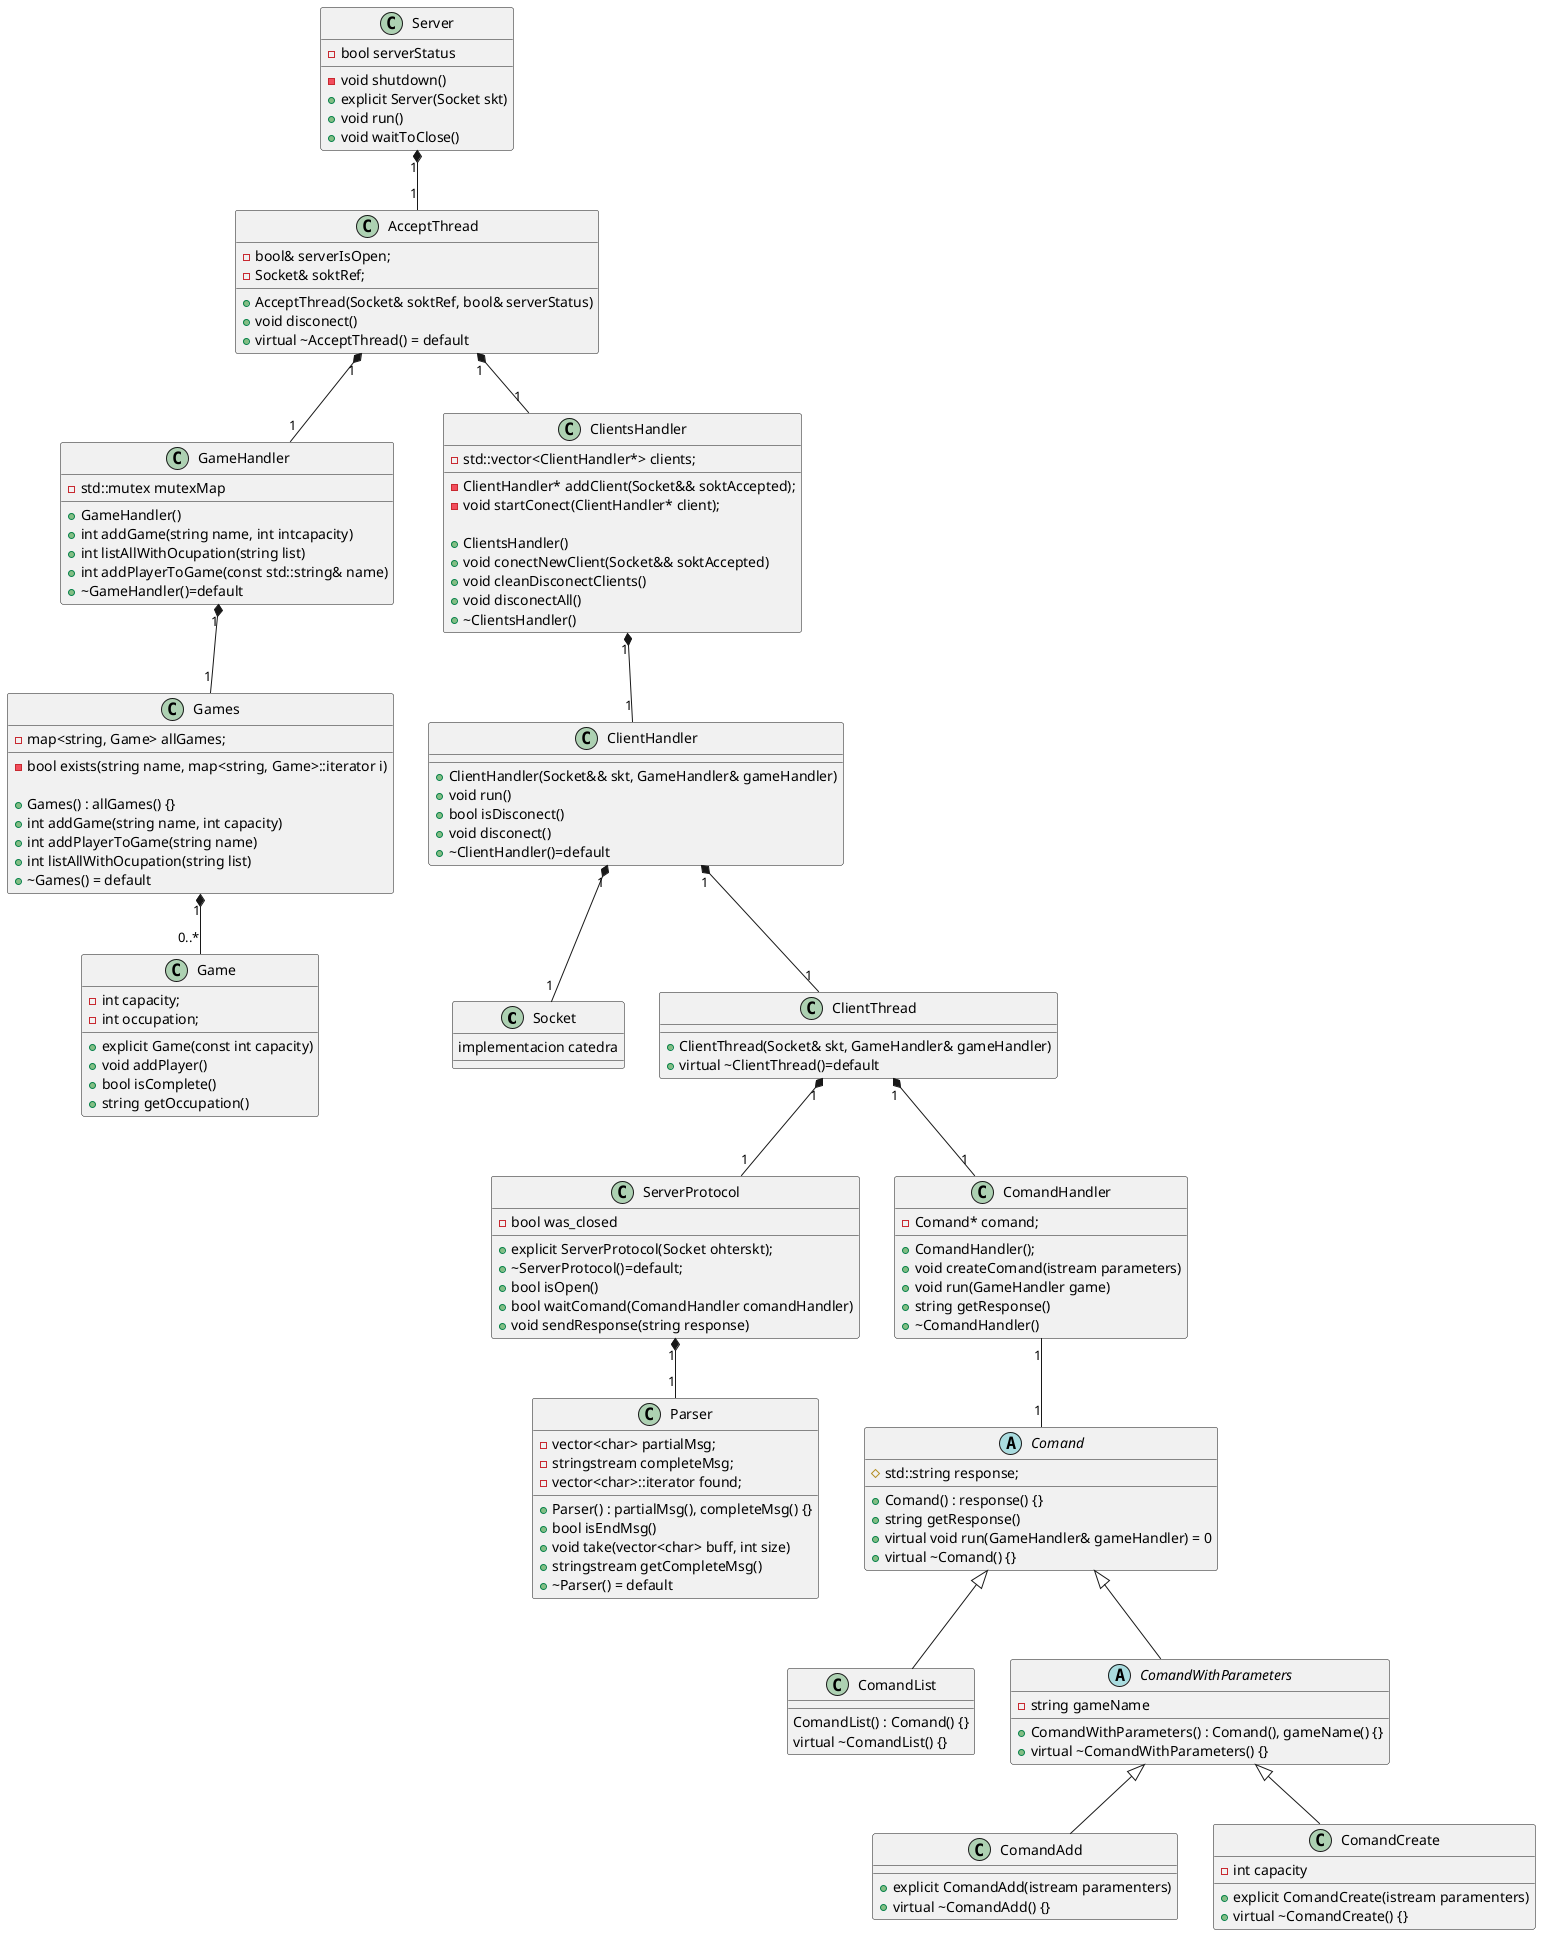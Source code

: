 @startuml
'https://plantuml.com/class-diagram

class Socket{
implementacion catedra
}
class AcceptThread {
  -bool& serverIsOpen;
  -Socket& soktRef;

 + AcceptThread(Socket& soktRef, bool& serverStatus)
 + void disconect()
  +virtual ~AcceptThread() = default
}
class ClientHandler {
+  ClientHandler(Socket&& skt, GameHandler& gameHandler)
+  void run()
+  bool isDisconect()
+  void disconect()
+  ~ClientHandler()=default
}
class ServerProtocol {
-  bool was_closed

  +explicit ServerProtocol(Socket ohterskt);
  +~ServerProtocol()=default;
  +bool isOpen()
  +bool waitComand(ComandHandler comandHandler)
  +void sendResponse(string response)
}
class Server {
 -bool serverStatus
  -void shutdown()
  +explicit Server(Socket skt)
  +void run()
  +void waitToClose()
}
class Game {
 - int capacity;
-  int occupation;
+explicit Game(const int capacity)
  +void addPlayer()
  +bool isComplete()
  +string getOccupation()
}
class GameHandler {
-  std::mutex mutexMap

  +GameHandler()
  +int addGame(string name, int intcapacity)
  +int listAllWithOcupation(string list)
  +int addPlayerToGame(const std::string& name)
  +~GameHandler()=default
}
class Games {
  -map<string, Game> allGames;
  -bool exists(string name, map<string, Game>::iterator i)

 + Games() : allGames() {}
 + int addGame(string name, int capacity)
 + int addPlayerToGame(string name)
 + int listAllWithOcupation(string list)
 + ~Games() = default
}
class ComandHandler {
-  Comand* comand;

  +ComandHandler();
  +void createComand(istream parameters)
  +void run(GameHandler game)
  +string getResponse()
  +~ComandHandler()
}
class Parser {
- vector<char> partialMsg;
- stringstream completeMsg;
- vector<char>::iterator found;

  +Parser() : partialMsg(), completeMsg() {}
  +bool isEndMsg()
  +void take(vector<char> buff, int size)
  +stringstream getCompleteMsg()
  +~Parser() = default
}
class ClientThread {
  +ClientThread(Socket& skt, GameHandler& gameHandler)
  +virtual ~ClientThread()=default
}


abstract class Comand {
#  std::string response;

  +Comand() : response() {}
  +string getResponse()
  +virtual void run(GameHandler& gameHandler) = 0
 + virtual ~Comand() {}
}
class ComandList{
  ComandList() : Comand() {}
  virtual ~ComandList() {}
}

abstract class ComandWithParameters {
-string gameName

+  ComandWithParameters() : Comand(), gameName() {}
 + virtual ~ComandWithParameters() {}
}

class ComandAdd {
+explicit ComandAdd(istream paramenters)
+ virtual ~ComandAdd() {}
 }
class ClientsHandler {
  -std::vector<ClientHandler*> clients;

  -ClientHandler* addClient(Socket&& soktAccepted);
  -void startConect(ClientHandler* client);

  +ClientsHandler()
  +void conectNewClient(Socket&& soktAccepted)
  +void cleanDisconectClients()
  +void disconectAll()
  +~ClientsHandler()
}
class ComandCreate {
-  int capacity
+  explicit ComandCreate(istream paramenters)
+  virtual ~ComandCreate() {}
}

ClientHandler "1"*--"1"Socket
ServerProtocol "1"*--"1"Parser
ClientsHandler "1"*--"1"ClientHandler
ClientHandler "1"*--"1"ClientThread
ClientThread "1"*--"1" ServerProtocol
AcceptThread "1"*--"1" GameHandler
AcceptThread "1"*--"1" ClientsHandler
ComandHandler "1"--"1" Comand
Comand <|-- ComandWithParameters
Comand <|-- ComandList
ComandWithParameters <|-- ComandAdd
ComandWithParameters <|-- ComandCreate
ClientThread "1"*--"1" ComandHandler
GameHandler "1" *-- "1" Games
Games "1"*--"0..*"Game
Server "1"*--"1" AcceptThread

@enduml